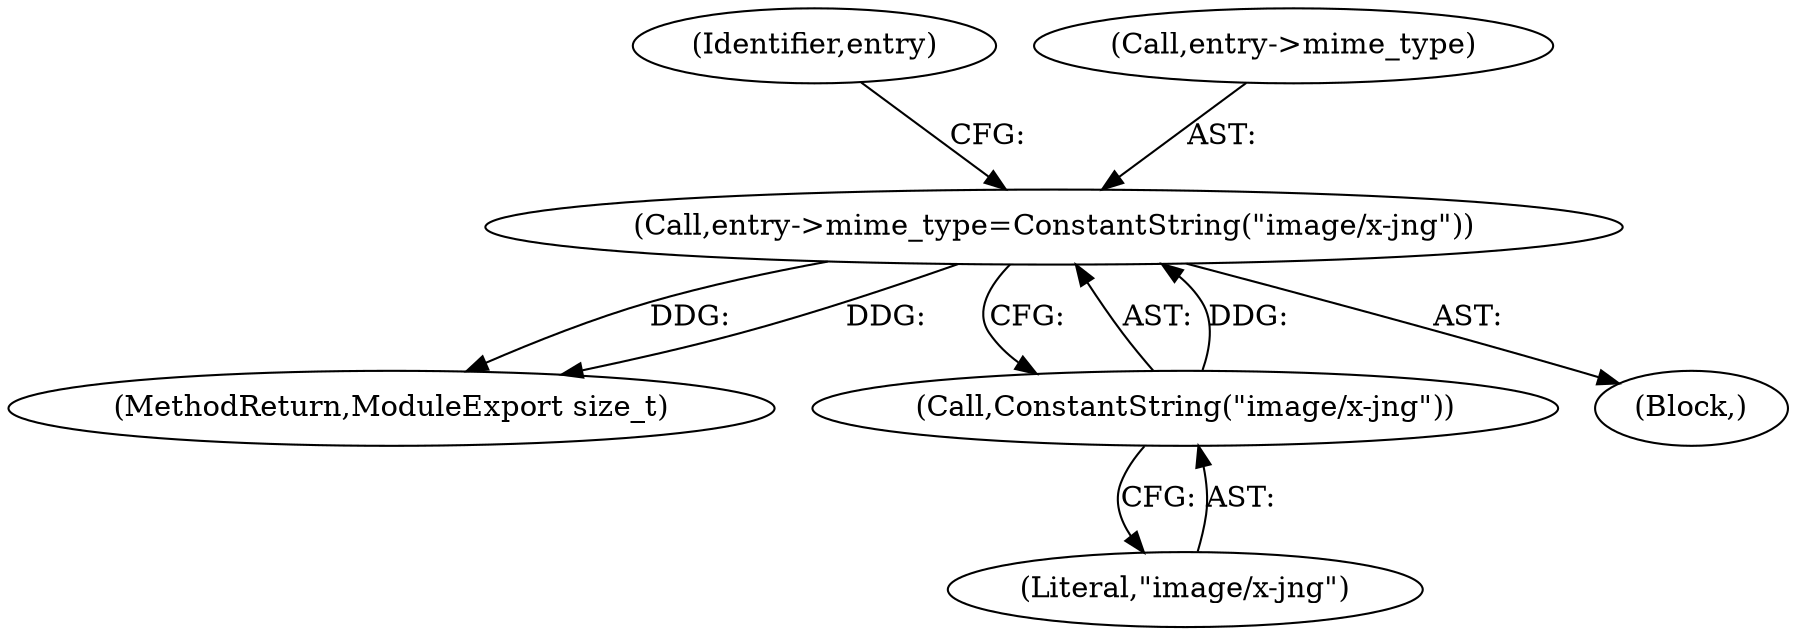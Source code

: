 digraph "0_ImageMagick_aa84944b405acebbeefe871d0f64969b9e9f31ac_1@pointer" {
"1000723" [label="(Call,entry->mime_type=ConstantString(\"image/x-jng\"))"];
"1000727" [label="(Call,ConstantString(\"image/x-jng\"))"];
"1000731" [label="(Identifier,entry)"];
"1000728" [label="(Literal,\"image/x-jng\")"];
"1000727" [label="(Call,ConstantString(\"image/x-jng\"))"];
"1000750" [label="(MethodReturn,ModuleExport size_t)"];
"1000102" [label="(Block,)"];
"1000723" [label="(Call,entry->mime_type=ConstantString(\"image/x-jng\"))"];
"1000724" [label="(Call,entry->mime_type)"];
"1000723" -> "1000102"  [label="AST: "];
"1000723" -> "1000727"  [label="CFG: "];
"1000724" -> "1000723"  [label="AST: "];
"1000727" -> "1000723"  [label="AST: "];
"1000731" -> "1000723"  [label="CFG: "];
"1000723" -> "1000750"  [label="DDG: "];
"1000723" -> "1000750"  [label="DDG: "];
"1000727" -> "1000723"  [label="DDG: "];
"1000727" -> "1000728"  [label="CFG: "];
"1000728" -> "1000727"  [label="AST: "];
}
